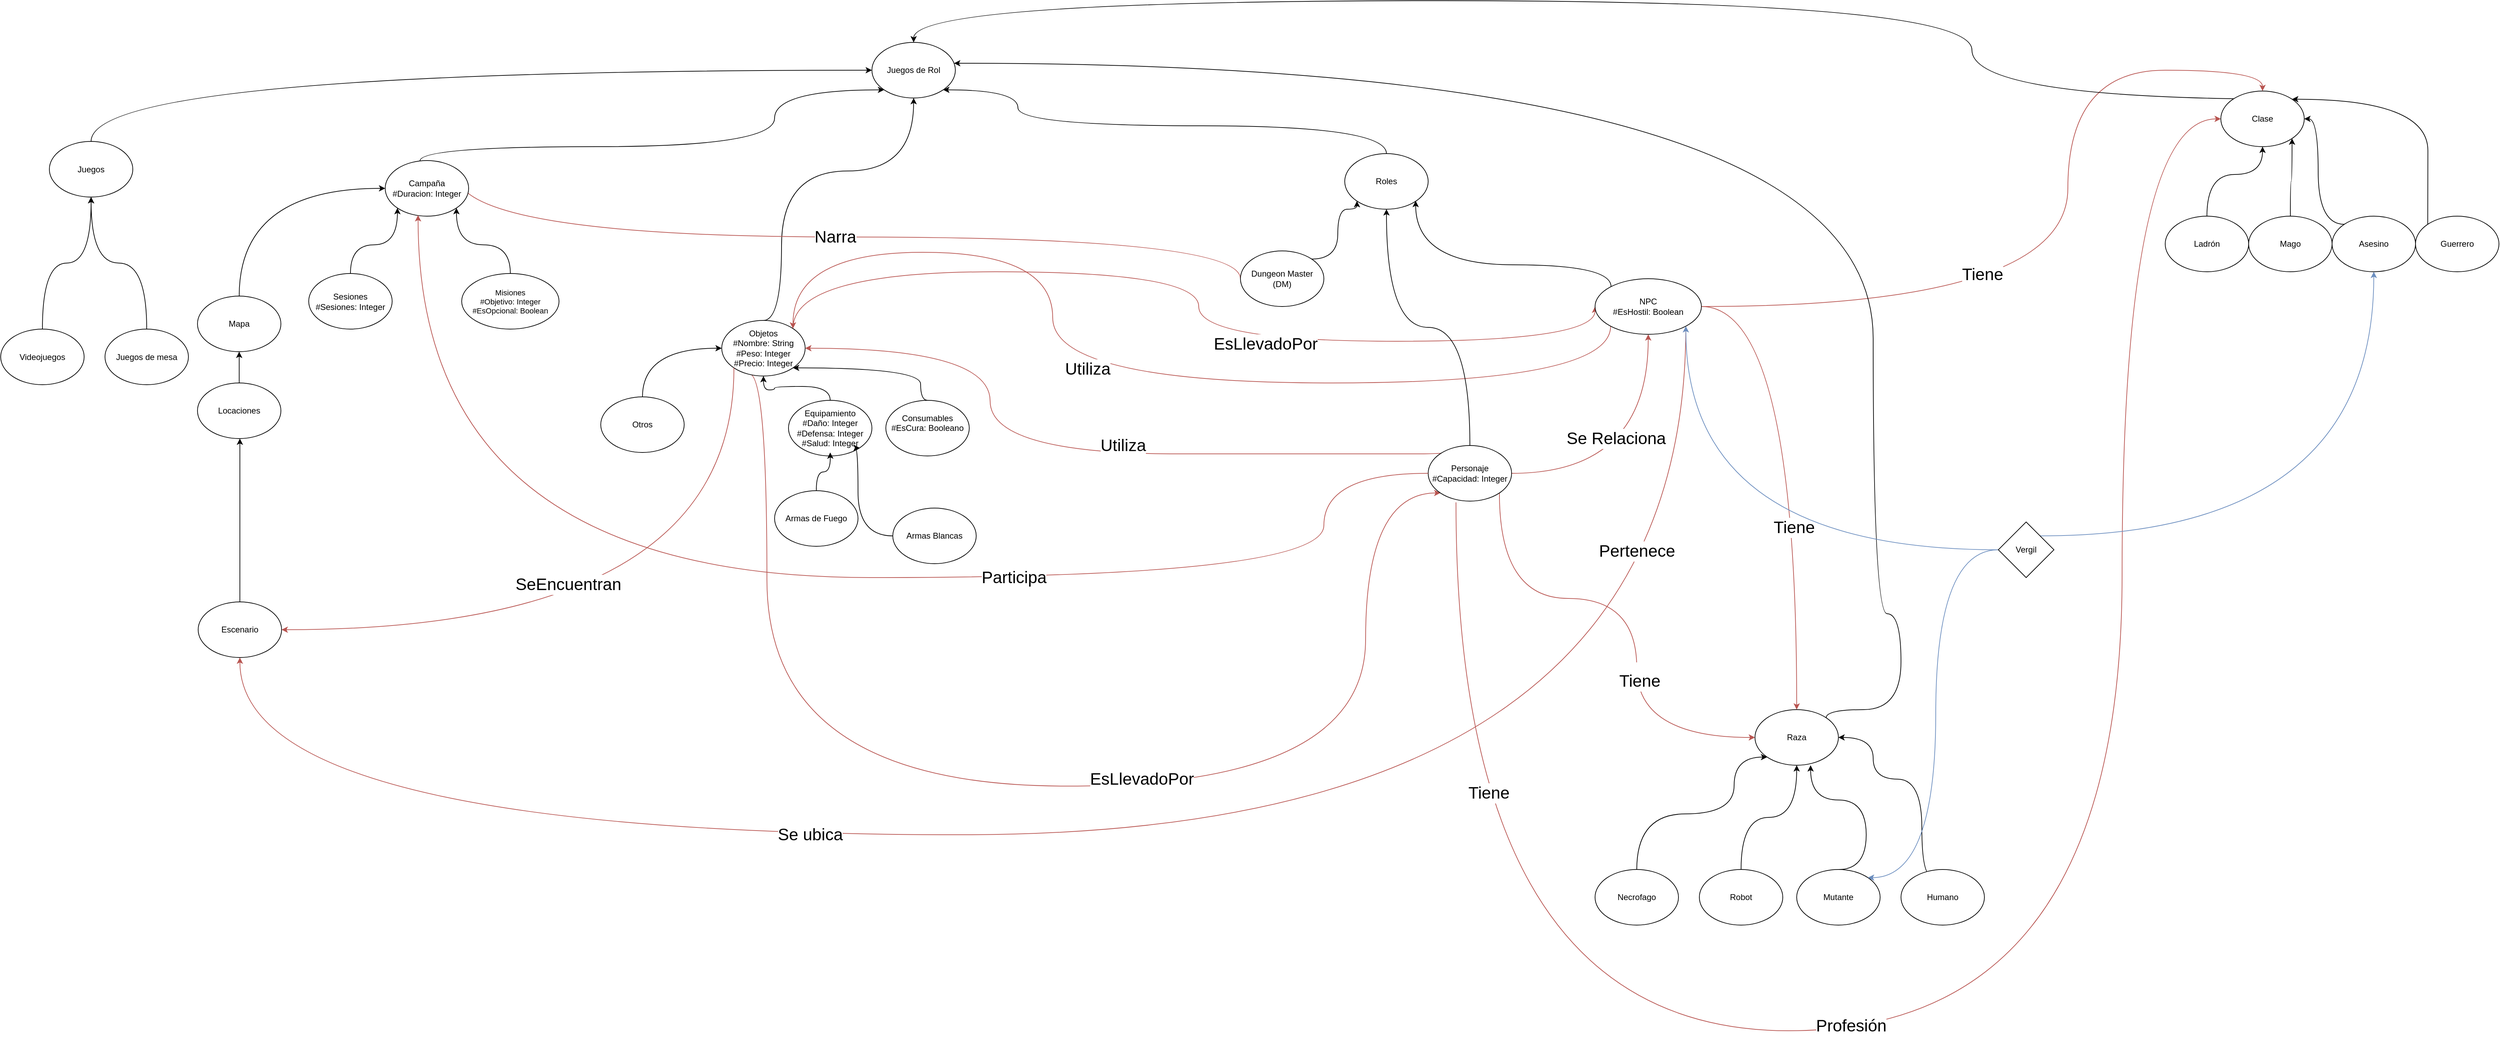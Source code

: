 <mxfile version="14.6.13" type="github">
  <diagram id="ILm2hmo1M7NyO-sgsOFn" name="Page-1">
    <mxGraphModel dx="1720" dy="1849" grid="1" gridSize="10" guides="1" tooltips="1" connect="1" arrows="1" fold="1" page="1" pageScale="1" pageWidth="827" pageHeight="1169" math="0" shadow="0">
      <root>
        <mxCell id="0" />
        <mxCell id="1" parent="0" />
        <mxCell id="UJQYvrC97F9tNQ-9GaD7-1" value="&lt;div&gt;Juegos de Rol&lt;/div&gt;" style="ellipse;whiteSpace=wrap;html=1;" parent="1" vertex="1">
          <mxGeometry x="570" y="-40" width="120" height="80" as="geometry" />
        </mxCell>
        <mxCell id="UJQYvrC97F9tNQ-9GaD7-4" style="edgeStyle=orthogonalEdgeStyle;rounded=0;orthogonalLoop=1;jettySize=auto;html=1;exitX=0.5;exitY=0;exitDx=0;exitDy=0;curved=1;entryX=0;entryY=0.5;entryDx=0;entryDy=0;" parent="1" source="UJQYvrC97F9tNQ-9GaD7-3" target="UJQYvrC97F9tNQ-9GaD7-1" edge="1">
          <mxGeometry relative="1" as="geometry">
            <mxPoint x="30" y="40" as="targetPoint" />
          </mxGeometry>
        </mxCell>
        <mxCell id="UJQYvrC97F9tNQ-9GaD7-3" value="&lt;div&gt;Juegos&lt;/div&gt;" style="ellipse;whiteSpace=wrap;html=1;" parent="1" vertex="1">
          <mxGeometry x="-613" y="102.5" width="120" height="80" as="geometry" />
        </mxCell>
        <mxCell id="SzwKnhuyhr9RkpYv_53w-12" style="edgeStyle=orthogonalEdgeStyle;curved=1;rounded=0;orthogonalLoop=1;jettySize=auto;html=1;" parent="1" source="UJQYvrC97F9tNQ-9GaD7-6" target="UJQYvrC97F9tNQ-9GaD7-3" edge="1">
          <mxGeometry relative="1" as="geometry" />
        </mxCell>
        <mxCell id="UJQYvrC97F9tNQ-9GaD7-6" value="&lt;div&gt;Juegos de mesa&lt;br&gt;&lt;/div&gt;" style="ellipse;whiteSpace=wrap;html=1;" parent="1" vertex="1">
          <mxGeometry x="-533" y="372.5" width="120" height="80" as="geometry" />
        </mxCell>
        <mxCell id="SzwKnhuyhr9RkpYv_53w-13" style="edgeStyle=orthogonalEdgeStyle;curved=1;rounded=0;orthogonalLoop=1;jettySize=auto;html=1;entryX=0.5;entryY=1;entryDx=0;entryDy=0;" parent="1" source="UJQYvrC97F9tNQ-9GaD7-7" target="UJQYvrC97F9tNQ-9GaD7-3" edge="1">
          <mxGeometry relative="1" as="geometry" />
        </mxCell>
        <mxCell id="UJQYvrC97F9tNQ-9GaD7-7" value="Videojuegos" style="ellipse;whiteSpace=wrap;html=1;" parent="1" vertex="1">
          <mxGeometry x="-683" y="372.5" width="120" height="80" as="geometry" />
        </mxCell>
        <mxCell id="UJQYvrC97F9tNQ-9GaD7-27" style="edgeStyle=orthogonalEdgeStyle;rounded=0;orthogonalLoop=1;jettySize=auto;html=1;exitX=0.5;exitY=0;exitDx=0;exitDy=0;curved=1;entryX=1;entryY=1;entryDx=0;entryDy=0;" parent="1" source="UJQYvrC97F9tNQ-9GaD7-10" target="UJQYvrC97F9tNQ-9GaD7-1" edge="1">
          <mxGeometry relative="1" as="geometry">
            <Array as="points">
              <mxPoint x="1310" y="80" />
              <mxPoint x="780" y="80" />
              <mxPoint x="780" y="28" />
            </Array>
            <mxPoint x="1400" y="230" as="sourcePoint" />
            <mxPoint x="730" y="80" as="targetPoint" />
          </mxGeometry>
        </mxCell>
        <mxCell id="UJQYvrC97F9tNQ-9GaD7-10" value="Roles" style="ellipse;whiteSpace=wrap;html=1;" parent="1" vertex="1">
          <mxGeometry x="1250" y="120" width="120" height="80" as="geometry" />
        </mxCell>
        <mxCell id="UJQYvrC97F9tNQ-9GaD7-25" style="edgeStyle=orthogonalEdgeStyle;rounded=0;orthogonalLoop=1;jettySize=auto;html=1;exitX=0.5;exitY=0;exitDx=0;exitDy=0;curved=1;entryX=0.5;entryY=1;entryDx=0;entryDy=0;" parent="1" source="UJQYvrC97F9tNQ-9GaD7-11" target="UJQYvrC97F9tNQ-9GaD7-1" edge="1">
          <mxGeometry relative="1" as="geometry">
            <mxPoint x="900" y="180" as="targetPoint" />
            <Array as="points">
              <mxPoint x="440" y="145" />
              <mxPoint x="630" y="145" />
            </Array>
          </mxGeometry>
        </mxCell>
        <mxCell id="UJQYvrC97F9tNQ-9GaD7-48" value="&lt;font style=&quot;font-size: 24px&quot;&gt;EsLlevadoPor&lt;/font&gt;" style="edgeStyle=orthogonalEdgeStyle;rounded=0;orthogonalLoop=1;jettySize=auto;html=1;fillColor=#f8cecc;strokeColor=#b85450;exitX=0.328;exitY=0.958;exitDx=0;exitDy=0;exitPerimeter=0;curved=1;entryX=0;entryY=1;entryDx=0;entryDy=0;" parent="1" source="UJQYvrC97F9tNQ-9GaD7-11" target="UJQYvrC97F9tNQ-9GaD7-15" edge="1">
          <mxGeometry x="0.153" y="10" relative="1" as="geometry">
            <Array as="points">
              <mxPoint x="419" y="1030" />
              <mxPoint x="1280" y="1030" />
              <mxPoint x="1280" y="608" />
            </Array>
            <mxPoint x="420" y="390" as="sourcePoint" />
            <mxPoint as="offset" />
          </mxGeometry>
        </mxCell>
        <mxCell id="CvNJtpGoJNGtSQXnyby4-31" style="edgeStyle=orthogonalEdgeStyle;curved=1;rounded=0;orthogonalLoop=1;jettySize=auto;html=1;fontSize=24;entryX=0;entryY=0.5;entryDx=0;entryDy=0;fillColor=#f8cecc;strokeColor=#b85450;exitX=1;exitY=0;exitDx=0;exitDy=0;" edge="1" parent="1" source="UJQYvrC97F9tNQ-9GaD7-11" target="UJQYvrC97F9tNQ-9GaD7-14">
          <mxGeometry relative="1" as="geometry">
            <mxPoint x="1190.0" y="430" as="targetPoint" />
            <mxPoint x="510" y="350" as="sourcePoint" />
            <Array as="points">
              <mxPoint x="456" y="290" />
              <mxPoint x="1040" y="290" />
              <mxPoint x="1040" y="390" />
              <mxPoint x="1610" y="390" />
            </Array>
          </mxGeometry>
        </mxCell>
        <mxCell id="CvNJtpGoJNGtSQXnyby4-32" value="EsLlevadoPor" style="edgeLabel;html=1;align=center;verticalAlign=middle;resizable=0;points=[];fontSize=24;" vertex="1" connectable="0" parent="CvNJtpGoJNGtSQXnyby4-31">
          <mxGeometry x="0.245" y="-4" relative="1" as="geometry">
            <mxPoint x="-1" as="offset" />
          </mxGeometry>
        </mxCell>
        <mxCell id="UJQYvrC97F9tNQ-9GaD7-11" value="&lt;div&gt;Objetos&lt;/div&gt;&lt;div&gt;#Nombre: String&lt;br&gt;#Peso: Integer&lt;br&gt;&lt;/div&gt;&lt;div&gt;#Precio: Integer&lt;br&gt;&lt;/div&gt;" style="ellipse;whiteSpace=wrap;html=1;" parent="1" vertex="1">
          <mxGeometry x="354" y="360" width="120" height="80" as="geometry" />
        </mxCell>
        <mxCell id="UJQYvrC97F9tNQ-9GaD7-44" value="&lt;font style=&quot;font-size: 24px&quot;&gt;Narra&lt;/font&gt;" style="edgeStyle=orthogonalEdgeStyle;rounded=0;orthogonalLoop=1;jettySize=auto;html=1;fillColor=#f8cecc;strokeColor=#b85450;entryX=1;entryY=0;entryDx=0;entryDy=0;exitX=0;exitY=0.5;exitDx=0;exitDy=0;curved=1;" parent="1" source="UJQYvrC97F9tNQ-9GaD7-13" target="UJQYvrC97F9tNQ-9GaD7-28" edge="1">
          <mxGeometry relative="1" as="geometry">
            <mxPoint x="1314" y="730" as="targetPoint" />
            <Array as="points">
              <mxPoint x="1100" y="240" />
              <mxPoint x="-28" y="240" />
            </Array>
          </mxGeometry>
        </mxCell>
        <mxCell id="SzwKnhuyhr9RkpYv_53w-10" style="edgeStyle=orthogonalEdgeStyle;curved=1;rounded=0;orthogonalLoop=1;jettySize=auto;html=1;exitX=1;exitY=0;exitDx=0;exitDy=0;entryX=0;entryY=1;entryDx=0;entryDy=0;" parent="1" source="UJQYvrC97F9tNQ-9GaD7-13" target="UJQYvrC97F9tNQ-9GaD7-10" edge="1">
          <mxGeometry relative="1" as="geometry">
            <mxPoint x="1358" y="178" as="targetPoint" />
            <Array as="points">
              <mxPoint x="1240" y="272" />
              <mxPoint x="1240" y="200" />
              <mxPoint x="1268" y="200" />
            </Array>
          </mxGeometry>
        </mxCell>
        <mxCell id="UJQYvrC97F9tNQ-9GaD7-13" value="Dungeon Master&lt;div&gt;(DM)&lt;br&gt;&lt;/div&gt;" style="ellipse;whiteSpace=wrap;html=1;" parent="1" vertex="1">
          <mxGeometry x="1100" y="260" width="120" height="80" as="geometry" />
        </mxCell>
        <mxCell id="SzwKnhuyhr9RkpYv_53w-15" style="edgeStyle=orthogonalEdgeStyle;curved=1;rounded=0;orthogonalLoop=1;jettySize=auto;html=1;" parent="1" source="UJQYvrC97F9tNQ-9GaD7-14" edge="1">
          <mxGeometry relative="1" as="geometry">
            <Array as="points">
              <mxPoint x="1633" y="280" />
              <mxPoint x="1352" y="280" />
            </Array>
            <mxPoint x="1500" y="300" as="sourcePoint" />
            <mxPoint x="1352" y="188" as="targetPoint" />
          </mxGeometry>
        </mxCell>
        <mxCell id="SzwKnhuyhr9RkpYv_53w-19" style="edgeStyle=orthogonalEdgeStyle;curved=1;rounded=0;orthogonalLoop=1;jettySize=auto;html=1;entryX=1;entryY=0;entryDx=0;entryDy=0;fillColor=#f8cecc;strokeColor=#b85450;exitX=0;exitY=1;exitDx=0;exitDy=0;" parent="1" source="UJQYvrC97F9tNQ-9GaD7-14" target="UJQYvrC97F9tNQ-9GaD7-11" edge="1">
          <mxGeometry relative="1" as="geometry">
            <Array as="points">
              <mxPoint x="1632" y="450" />
              <mxPoint x="830" y="450" />
              <mxPoint x="830" y="262" />
            </Array>
          </mxGeometry>
        </mxCell>
        <mxCell id="SzwKnhuyhr9RkpYv_53w-22" value="&lt;font style=&quot;font-size: 24px&quot;&gt;Utiliza&lt;/font&gt;" style="edgeLabel;html=1;align=center;verticalAlign=middle;resizable=0;points=[];" parent="SzwKnhuyhr9RkpYv_53w-19" vertex="1" connectable="0">
          <mxGeometry x="0.036" y="-14" relative="1" as="geometry">
            <mxPoint x="-29" y="-6" as="offset" />
          </mxGeometry>
        </mxCell>
        <mxCell id="SzwKnhuyhr9RkpYv_53w-25" style="edgeStyle=orthogonalEdgeStyle;curved=1;rounded=0;orthogonalLoop=1;jettySize=auto;html=1;entryX=0.5;entryY=1;entryDx=0;entryDy=0;fillColor=#f8cecc;strokeColor=#b85450;exitX=1;exitY=1;exitDx=0;exitDy=0;" parent="1" target="UJQYvrC97F9tNQ-9GaD7-41" edge="1" source="UJQYvrC97F9tNQ-9GaD7-14">
          <mxGeometry relative="1" as="geometry">
            <mxPoint x="250" y="500" as="targetPoint" />
            <mxPoint x="1763" y="340" as="sourcePoint" />
            <Array as="points">
              <mxPoint x="1740" y="1100" />
              <mxPoint x="-339" y="1100" />
            </Array>
          </mxGeometry>
        </mxCell>
        <mxCell id="SzwKnhuyhr9RkpYv_53w-27" value="&lt;div style=&quot;font-size: 24px&quot;&gt;&lt;font style=&quot;font-size: 24px&quot;&gt;Se ubica&lt;/font&gt;&lt;/div&gt;" style="edgeLabel;html=1;align=center;verticalAlign=middle;resizable=0;points=[];" parent="SzwKnhuyhr9RkpYv_53w-25" vertex="1" connectable="0">
          <mxGeometry x="0.2" y="-19" relative="1" as="geometry">
            <mxPoint x="-152" y="19" as="offset" />
          </mxGeometry>
        </mxCell>
        <mxCell id="6iOq0DySqWm2OIO27Hgv-19" style="edgeStyle=orthogonalEdgeStyle;curved=1;rounded=0;orthogonalLoop=1;jettySize=auto;html=1;entryX=0.5;entryY=0;entryDx=0;entryDy=0;fillColor=#f8cecc;strokeColor=#b85450;" parent="1" source="UJQYvrC97F9tNQ-9GaD7-14" target="UJQYvrC97F9tNQ-9GaD7-65" edge="1">
          <mxGeometry relative="1" as="geometry" />
        </mxCell>
        <mxCell id="6iOq0DySqWm2OIO27Hgv-20" style="edgeStyle=orthogonalEdgeStyle;curved=1;rounded=0;orthogonalLoop=1;jettySize=auto;html=1;fillColor=#f8cecc;strokeColor=#b85450;" parent="1" source="UJQYvrC97F9tNQ-9GaD7-14" target="UJQYvrC97F9tNQ-9GaD7-63" edge="1">
          <mxGeometry relative="1" as="geometry">
            <Array as="points">
              <mxPoint x="2290" y="340" />
              <mxPoint x="2290" />
            </Array>
          </mxGeometry>
        </mxCell>
        <mxCell id="UJQYvrC97F9tNQ-9GaD7-14" value="NPC&lt;div&gt;#EsHostil: Boolean&lt;br&gt;&lt;/div&gt;" style="ellipse;whiteSpace=wrap;html=1;" parent="1" vertex="1">
          <mxGeometry x="1610" y="300" width="153" height="80" as="geometry" />
        </mxCell>
        <mxCell id="UJQYvrC97F9tNQ-9GaD7-22" style="edgeStyle=orthogonalEdgeStyle;rounded=0;orthogonalLoop=1;jettySize=auto;html=1;curved=1;exitX=0.5;exitY=0;exitDx=0;exitDy=0;entryX=0.5;entryY=1;entryDx=0;entryDy=0;" parent="1" source="UJQYvrC97F9tNQ-9GaD7-15" target="UJQYvrC97F9tNQ-9GaD7-10" edge="1">
          <mxGeometry relative="1" as="geometry">
            <mxPoint x="1420" y="605" as="targetPoint" />
          </mxGeometry>
        </mxCell>
        <mxCell id="UJQYvrC97F9tNQ-9GaD7-43" value="&lt;font style=&quot;font-size: 24px&quot;&gt;Se Relaciona&lt;/font&gt;" style="edgeStyle=orthogonalEdgeStyle;rounded=0;orthogonalLoop=1;jettySize=auto;html=1;entryX=0.5;entryY=1;entryDx=0;entryDy=0;fillColor=#f8cecc;strokeColor=#b85450;exitX=1;exitY=0.5;exitDx=0;exitDy=0;curved=1;" parent="1" source="UJQYvrC97F9tNQ-9GaD7-15" target="UJQYvrC97F9tNQ-9GaD7-14" edge="1">
          <mxGeometry x="0.243" y="47" relative="1" as="geometry">
            <mxPoint as="offset" />
            <mxPoint x="730" y="650" as="sourcePoint" />
          </mxGeometry>
        </mxCell>
        <mxCell id="UJQYvrC97F9tNQ-9GaD7-45" value="&lt;font style=&quot;font-size: 24px&quot;&gt;Utiliza&lt;/font&gt;" style="edgeStyle=orthogonalEdgeStyle;rounded=0;orthogonalLoop=1;jettySize=auto;html=1;fillColor=#f8cecc;strokeColor=#b85450;curved=1;exitX=0.5;exitY=0;exitDx=0;exitDy=0;" parent="1" source="UJQYvrC97F9tNQ-9GaD7-15" target="UJQYvrC97F9tNQ-9GaD7-11" edge="1">
          <mxGeometry x="-0.087" y="-12" relative="1" as="geometry">
            <Array as="points">
              <mxPoint x="1280" y="552" />
              <mxPoint x="740" y="552" />
              <mxPoint x="740" y="280" />
            </Array>
            <mxPoint x="450" y="490" as="targetPoint" />
            <mxPoint as="offset" />
            <mxPoint x="1080" y="620" as="sourcePoint" />
          </mxGeometry>
        </mxCell>
        <mxCell id="6iOq0DySqWm2OIO27Hgv-14" style="edgeStyle=orthogonalEdgeStyle;curved=1;rounded=0;orthogonalLoop=1;jettySize=auto;html=1;entryX=0;entryY=0.5;entryDx=0;entryDy=0;fillColor=#f8cecc;strokeColor=#b85450;exitX=1;exitY=1;exitDx=0;exitDy=0;" parent="1" source="UJQYvrC97F9tNQ-9GaD7-15" target="UJQYvrC97F9tNQ-9GaD7-65" edge="1">
          <mxGeometry relative="1" as="geometry">
            <mxPoint x="1580" y="740" as="targetPoint" />
            <Array as="points">
              <mxPoint x="1472" y="760" />
              <mxPoint x="1670" y="760" />
              <mxPoint x="1670" y="960" />
            </Array>
          </mxGeometry>
        </mxCell>
        <mxCell id="6iOq0DySqWm2OIO27Hgv-17" value="&lt;font style=&quot;font-size: 24px&quot;&gt;Pertenece&lt;/font&gt;" style="edgeLabel;html=1;align=center;verticalAlign=middle;resizable=0;points=[];" parent="6iOq0DySqWm2OIO27Hgv-14" vertex="1" connectable="0">
          <mxGeometry x="0.094" relative="1" as="geometry">
            <mxPoint y="-112" as="offset" />
          </mxGeometry>
        </mxCell>
        <mxCell id="CvNJtpGoJNGtSQXnyby4-28" value="&lt;br&gt;&lt;font style=&quot;font-size: 24px&quot;&gt;Tiene&lt;/font&gt;" style="edgeLabel;html=1;align=center;verticalAlign=middle;resizable=0;points=[];" vertex="1" connectable="0" parent="6iOq0DySqWm2OIO27Hgv-14">
          <mxGeometry x="0.283" y="4" relative="1" as="geometry">
            <mxPoint as="offset" />
          </mxGeometry>
        </mxCell>
        <mxCell id="6iOq0DySqWm2OIO27Hgv-15" style="edgeStyle=orthogonalEdgeStyle;curved=1;rounded=0;orthogonalLoop=1;jettySize=auto;html=1;entryX=0;entryY=0.5;entryDx=0;entryDy=0;exitX=0.5;exitY=1;exitDx=0;exitDy=0;fillColor=#f8cecc;strokeColor=#b85450;" parent="1" target="UJQYvrC97F9tNQ-9GaD7-63" edge="1">
          <mxGeometry relative="1" as="geometry">
            <mxPoint x="2367.574" y="30.004" as="targetPoint" />
            <mxPoint x="1410" y="621.72" as="sourcePoint" />
            <Array as="points">
              <mxPoint x="1410" y="1382" />
              <mxPoint x="2368" y="1382" />
              <mxPoint x="2368" y="70" />
            </Array>
          </mxGeometry>
        </mxCell>
        <mxCell id="6iOq0DySqWm2OIO27Hgv-18" value="&lt;font style=&quot;font-size: 24px&quot;&gt;Profesión&lt;/font&gt;" style="edgeLabel;html=1;align=center;verticalAlign=middle;resizable=0;points=[];" parent="6iOq0DySqWm2OIO27Hgv-15" vertex="1" connectable="0">
          <mxGeometry x="-0.047" y="23" relative="1" as="geometry">
            <mxPoint x="-183" y="16" as="offset" />
          </mxGeometry>
        </mxCell>
        <mxCell id="CvNJtpGoJNGtSQXnyby4-29" value="&lt;font style=&quot;font-size: 24px&quot;&gt;Tiene&lt;/font&gt;" style="edgeLabel;html=1;align=center;verticalAlign=middle;resizable=0;points=[];" vertex="1" connectable="0" parent="6iOq0DySqWm2OIO27Hgv-15">
          <mxGeometry x="-0.736" y="47" relative="1" as="geometry">
            <mxPoint as="offset" />
          </mxGeometry>
        </mxCell>
        <mxCell id="UJQYvrC97F9tNQ-9GaD7-15" value="&lt;div&gt;Personaje&lt;br&gt;#Capacidad: Integer&lt;br&gt;&lt;/div&gt;" style="ellipse;whiteSpace=wrap;html=1;" parent="1" vertex="1">
          <mxGeometry x="1370" y="540" width="120" height="80" as="geometry" />
        </mxCell>
        <mxCell id="UJQYvrC97F9tNQ-9GaD7-50" style="edgeStyle=orthogonalEdgeStyle;rounded=0;orthogonalLoop=1;jettySize=auto;html=1;entryX=0;entryY=0.5;entryDx=0;entryDy=0;curved=1;exitX=0.5;exitY=0;exitDx=0;exitDy=0;" parent="1" source="UJQYvrC97F9tNQ-9GaD7-16" target="UJQYvrC97F9tNQ-9GaD7-11" edge="1">
          <mxGeometry relative="1" as="geometry" />
        </mxCell>
        <mxCell id="UJQYvrC97F9tNQ-9GaD7-16" value="&lt;div&gt;Otros&lt;/div&gt;" style="ellipse;whiteSpace=wrap;html=1;" parent="1" vertex="1">
          <mxGeometry x="180" y="470" width="120" height="80" as="geometry" />
        </mxCell>
        <mxCell id="SzwKnhuyhr9RkpYv_53w-11" style="edgeStyle=orthogonalEdgeStyle;curved=1;rounded=0;orthogonalLoop=1;jettySize=auto;html=1;entryX=0.5;entryY=1;entryDx=0;entryDy=0;" parent="1" source="UJQYvrC97F9tNQ-9GaD7-17" target="UJQYvrC97F9tNQ-9GaD7-11" edge="1">
          <mxGeometry relative="1" as="geometry" />
        </mxCell>
        <mxCell id="UJQYvrC97F9tNQ-9GaD7-17" value="&lt;div&gt;Equipamiento&lt;/div&gt;&lt;div&gt;#Daño: Integer&lt;/div&gt;&lt;div&gt;#Defensa: Integer&lt;/div&gt;&lt;div&gt;#Salud: Integer&lt;br&gt;&lt;/div&gt;" style="ellipse;whiteSpace=wrap;html=1;" parent="1" vertex="1">
          <mxGeometry x="450" y="475" width="120" height="80" as="geometry" />
        </mxCell>
        <mxCell id="UJQYvrC97F9tNQ-9GaD7-20" style="edgeStyle=orthogonalEdgeStyle;rounded=0;orthogonalLoop=1;jettySize=auto;html=1;exitX=0.5;exitY=0;exitDx=0;exitDy=0;curved=1;entryX=1;entryY=1;entryDx=0;entryDy=0;" parent="1" source="UJQYvrC97F9tNQ-9GaD7-18" edge="1" target="UJQYvrC97F9tNQ-9GaD7-11">
          <mxGeometry relative="1" as="geometry">
            <mxPoint x="500" y="300" as="targetPoint" />
            <Array as="points">
              <mxPoint x="640" y="475" />
              <mxPoint x="640" y="428" />
            </Array>
          </mxGeometry>
        </mxCell>
        <mxCell id="UJQYvrC97F9tNQ-9GaD7-18" value="&lt;div&gt;Consumables&lt;/div&gt;&lt;div&gt;#EsCura: Booleano&lt;/div&gt;&lt;div&gt;&lt;br&gt;&lt;/div&gt;" style="ellipse;whiteSpace=wrap;html=1;" parent="1" vertex="1">
          <mxGeometry x="590" y="475" width="120" height="80" as="geometry" />
        </mxCell>
        <mxCell id="UJQYvrC97F9tNQ-9GaD7-51" style="edgeStyle=orthogonalEdgeStyle;rounded=0;orthogonalLoop=1;jettySize=auto;html=1;curved=1;entryX=0;entryY=1;entryDx=0;entryDy=0;" parent="1" source="UJQYvrC97F9tNQ-9GaD7-28" target="UJQYvrC97F9tNQ-9GaD7-1" edge="1">
          <mxGeometry relative="1" as="geometry">
            <mxPoint x="90" y="182.5" as="targetPoint" />
            <Array as="points">
              <mxPoint x="-80" y="110" />
              <mxPoint x="430" y="110" />
              <mxPoint x="430" y="28" />
            </Array>
          </mxGeometry>
        </mxCell>
        <mxCell id="UJQYvrC97F9tNQ-9GaD7-28" value="&lt;div&gt;Campaña&lt;/div&gt;&lt;div&gt;#Duracion: Integer&lt;br&gt;&lt;/div&gt;" style="ellipse;whiteSpace=wrap;html=1;" parent="1" vertex="1">
          <mxGeometry x="-130" y="130" width="120" height="80" as="geometry" />
        </mxCell>
        <mxCell id="UJQYvrC97F9tNQ-9GaD7-36" style="edgeStyle=orthogonalEdgeStyle;rounded=0;orthogonalLoop=1;jettySize=auto;html=1;exitX=0.5;exitY=0;exitDx=0;exitDy=0;curved=1;entryX=0;entryY=0.5;entryDx=0;entryDy=0;" parent="1" source="UJQYvrC97F9tNQ-9GaD7-29" edge="1" target="UJQYvrC97F9tNQ-9GaD7-28">
          <mxGeometry relative="1" as="geometry">
            <Array as="points">
              <mxPoint x="-340" y="170" />
            </Array>
            <mxPoint x="-140" y="305" as="targetPoint" />
          </mxGeometry>
        </mxCell>
        <mxCell id="UJQYvrC97F9tNQ-9GaD7-29" value="&lt;div&gt;Mapa&lt;/div&gt;" style="ellipse;whiteSpace=wrap;html=1;" parent="1" vertex="1">
          <mxGeometry x="-400" y="325" width="120" height="80" as="geometry" />
        </mxCell>
        <mxCell id="UJQYvrC97F9tNQ-9GaD7-35" style="edgeStyle=orthogonalEdgeStyle;rounded=0;orthogonalLoop=1;jettySize=auto;html=1;curved=1;entryX=0;entryY=1;entryDx=0;entryDy=0;" parent="1" source="UJQYvrC97F9tNQ-9GaD7-30" target="UJQYvrC97F9tNQ-9GaD7-28" edge="1">
          <mxGeometry relative="1" as="geometry">
            <mxPoint x="-110" y="341" as="targetPoint" />
          </mxGeometry>
        </mxCell>
        <mxCell id="UJQYvrC97F9tNQ-9GaD7-30" value="&lt;div&gt;Sesiones&lt;/div&gt;&lt;div&gt;#Sesiones: Integer&lt;/div&gt;" style="ellipse;whiteSpace=wrap;html=1;" parent="1" vertex="1">
          <mxGeometry x="-240" y="292.5" width="120" height="80" as="geometry" />
        </mxCell>
        <mxCell id="UJQYvrC97F9tNQ-9GaD7-40" style="edgeStyle=orthogonalEdgeStyle;rounded=0;orthogonalLoop=1;jettySize=auto;html=1;entryX=0.5;entryY=1;entryDx=0;entryDy=0;exitX=0.5;exitY=0;exitDx=0;exitDy=0;" parent="1" source="UJQYvrC97F9tNQ-9GaD7-38" target="UJQYvrC97F9tNQ-9GaD7-29" edge="1">
          <mxGeometry relative="1" as="geometry">
            <mxPoint x="-340" y="430" as="targetPoint" />
            <Array as="points" />
            <mxPoint x="-340" y="430" as="sourcePoint" />
          </mxGeometry>
        </mxCell>
        <mxCell id="UJQYvrC97F9tNQ-9GaD7-38" value="&lt;div&gt;Locaciones&lt;/div&gt;" style="ellipse;whiteSpace=wrap;html=1;" parent="1" vertex="1">
          <mxGeometry x="-400" y="450" width="120" height="80" as="geometry" />
        </mxCell>
        <mxCell id="UJQYvrC97F9tNQ-9GaD7-42" style="edgeStyle=orthogonalEdgeStyle;rounded=0;orthogonalLoop=1;jettySize=auto;html=1;" parent="1" source="UJQYvrC97F9tNQ-9GaD7-41" target="UJQYvrC97F9tNQ-9GaD7-38" edge="1">
          <mxGeometry relative="1" as="geometry">
            <Array as="points">
              <mxPoint x="-339" y="665" />
              <mxPoint x="-339" y="665" />
            </Array>
          </mxGeometry>
        </mxCell>
        <mxCell id="FlBANSL4gSkgFVg6_J4F-5" style="edgeStyle=orthogonalEdgeStyle;rounded=0;orthogonalLoop=1;jettySize=auto;html=1;fillColor=#f8cecc;strokeColor=#b85450;entryX=1;entryY=0.5;entryDx=0;entryDy=0;exitX=0;exitY=1;exitDx=0;exitDy=0;curved=1;" parent="1" source="UJQYvrC97F9tNQ-9GaD7-11" target="UJQYvrC97F9tNQ-9GaD7-41" edge="1">
          <mxGeometry relative="1" as="geometry">
            <mxPoint x="-420" y="800" as="targetPoint" />
            <mxPoint x="390" y="440" as="sourcePoint" />
            <Array as="points">
              <mxPoint x="372" y="805" />
            </Array>
          </mxGeometry>
        </mxCell>
        <mxCell id="FlBANSL4gSkgFVg6_J4F-6" value="&lt;div&gt;SeEncuentran&lt;/div&gt;" style="edgeLabel;html=1;align=center;verticalAlign=middle;resizable=0;points=[];fontSize=24;" parent="FlBANSL4gSkgFVg6_J4F-5" vertex="1" connectable="0">
          <mxGeometry x="0.012" y="1" relative="1" as="geometry">
            <mxPoint x="-96" y="-66" as="offset" />
          </mxGeometry>
        </mxCell>
        <mxCell id="CvNJtpGoJNGtSQXnyby4-33" value="" style="edgeLabel;html=1;align=center;verticalAlign=middle;resizable=0;points=[];fontSize=24;" vertex="1" connectable="0" parent="FlBANSL4gSkgFVg6_J4F-5">
          <mxGeometry x="0.158" y="-65" relative="1" as="geometry">
            <mxPoint as="offset" />
          </mxGeometry>
        </mxCell>
        <mxCell id="SzwKnhuyhr9RkpYv_53w-2" style="edgeStyle=orthogonalEdgeStyle;rounded=0;orthogonalLoop=1;jettySize=auto;html=1;" parent="1" edge="1">
          <mxGeometry relative="1" as="geometry">
            <mxPoint x="-278.724" y="815" as="targetPoint" />
            <mxPoint x="-279" y="815" as="sourcePoint" />
          </mxGeometry>
        </mxCell>
        <mxCell id="UJQYvrC97F9tNQ-9GaD7-41" value="&lt;div&gt;Escenario&lt;/div&gt;" style="ellipse;whiteSpace=wrap;html=1;" parent="1" vertex="1">
          <mxGeometry x="-399" y="765" width="120" height="80" as="geometry" />
        </mxCell>
        <mxCell id="UJQYvrC97F9tNQ-9GaD7-55" style="edgeStyle=orthogonalEdgeStyle;rounded=0;orthogonalLoop=1;jettySize=auto;html=1;entryX=1;entryY=1;entryDx=0;entryDy=0;exitX=0.5;exitY=0;exitDx=0;exitDy=0;curved=1;" parent="1" source="UJQYvrC97F9tNQ-9GaD7-54" target="UJQYvrC97F9tNQ-9GaD7-28" edge="1">
          <mxGeometry relative="1" as="geometry">
            <mxPoint x="-70" y="680" as="targetPoint" />
          </mxGeometry>
        </mxCell>
        <mxCell id="UJQYvrC97F9tNQ-9GaD7-54" value="&lt;div style=&quot;font-size: 11px&quot;&gt;Misiones&lt;/div&gt;&lt;div style=&quot;font-size: 11px&quot;&gt;#Objetivo: Integer&lt;/div&gt;&lt;div style=&quot;font-size: 11px&quot;&gt;#EsOpcional: Boolean&lt;br&gt;&lt;/div&gt;" style="ellipse;whiteSpace=wrap;html=1;" parent="1" vertex="1">
          <mxGeometry x="-20" y="292.5" width="140" height="80" as="geometry" />
        </mxCell>
        <mxCell id="UJQYvrC97F9tNQ-9GaD7-57" value="&lt;div style=&quot;font-size: 24px&quot;&gt;&lt;font style=&quot;font-size: 24px&quot;&gt;Participa&lt;/font&gt;&lt;/div&gt;" style="edgeStyle=orthogonalEdgeStyle;rounded=0;orthogonalLoop=1;jettySize=auto;html=1;fillColor=#f8cecc;strokeColor=#b85450;entryX=0.394;entryY=0.982;entryDx=0;entryDy=0;curved=1;entryPerimeter=0;exitX=0;exitY=0.5;exitDx=0;exitDy=0;" parent="1" source="UJQYvrC97F9tNQ-9GaD7-15" target="UJQYvrC97F9tNQ-9GaD7-28" edge="1">
          <mxGeometry x="-0.297" relative="1" as="geometry">
            <mxPoint x="1388" y="608" as="sourcePoint" />
            <mxPoint as="offset" />
            <Array as="points">
              <mxPoint x="1220" y="580" />
              <mxPoint x="1220" y="730" />
              <mxPoint x="-83" y="730" />
            </Array>
            <mxPoint x="-130" y="565" as="targetPoint" />
          </mxGeometry>
        </mxCell>
        <mxCell id="6iOq0DySqWm2OIO27Hgv-13" style="edgeStyle=orthogonalEdgeStyle;curved=1;rounded=0;orthogonalLoop=1;jettySize=auto;html=1;entryX=0.5;entryY=0;entryDx=0;entryDy=0;exitX=1;exitY=0;exitDx=0;exitDy=0;" parent="1" source="UJQYvrC97F9tNQ-9GaD7-63" target="UJQYvrC97F9tNQ-9GaD7-1" edge="1">
          <mxGeometry relative="1" as="geometry">
            <mxPoint x="840" y="-60" as="targetPoint" />
            <Array as="points">
              <mxPoint x="2152" y="-100" />
              <mxPoint x="630" y="-100" />
            </Array>
          </mxGeometry>
        </mxCell>
        <mxCell id="UJQYvrC97F9tNQ-9GaD7-63" value="&lt;div&gt;Clase&lt;/div&gt;" style="ellipse;whiteSpace=wrap;html=1;" parent="1" vertex="1">
          <mxGeometry x="2510" y="30" width="120" height="80" as="geometry" />
        </mxCell>
        <mxCell id="6iOq0DySqWm2OIO27Hgv-11" style="edgeStyle=orthogonalEdgeStyle;curved=1;rounded=0;orthogonalLoop=1;jettySize=auto;html=1;exitX=1;exitY=0;exitDx=0;exitDy=0;" parent="1" source="UJQYvrC97F9tNQ-9GaD7-65" target="UJQYvrC97F9tNQ-9GaD7-1" edge="1">
          <mxGeometry relative="1" as="geometry">
            <mxPoint x="690" y="-10" as="targetPoint" />
            <Array as="points">
              <mxPoint x="1942" y="920" />
              <mxPoint x="2050" y="920" />
              <mxPoint x="2050" y="782" />
              <mxPoint x="2010" y="782" />
              <mxPoint x="2010" y="-10" />
            </Array>
          </mxGeometry>
        </mxCell>
        <mxCell id="UJQYvrC97F9tNQ-9GaD7-65" value="&lt;div&gt;Raza&lt;/div&gt;" style="ellipse;whiteSpace=wrap;html=1;" parent="1" vertex="1">
          <mxGeometry x="1840" y="920" width="120" height="80" as="geometry" />
        </mxCell>
        <mxCell id="6iOq0DySqWm2OIO27Hgv-21" value="&lt;font style=&quot;font-size: 24px&quot;&gt;Tiene&lt;/font&gt;" style="edgeLabel;html=1;align=center;verticalAlign=middle;resizable=0;points=[];" parent="1" vertex="1" connectable="0">
          <mxGeometry x="1640" y="780" as="geometry">
            <mxPoint x="256" y="-122" as="offset" />
          </mxGeometry>
        </mxCell>
        <mxCell id="6iOq0DySqWm2OIO27Hgv-22" value="Tiene" style="edgeLabel;html=1;align=center;verticalAlign=middle;resizable=0;points=[];fontSize=24;" parent="1" vertex="1" connectable="0">
          <mxGeometry x="1686.5" y="540" as="geometry">
            <mxPoint x="480" y="-246" as="offset" />
          </mxGeometry>
        </mxCell>
        <mxCell id="CvNJtpGoJNGtSQXnyby4-5" style="edgeStyle=orthogonalEdgeStyle;rounded=0;orthogonalLoop=1;jettySize=auto;html=1;entryX=0;entryY=1;entryDx=0;entryDy=0;curved=1;" edge="1" parent="1" source="CvNJtpGoJNGtSQXnyby4-1" target="UJQYvrC97F9tNQ-9GaD7-65">
          <mxGeometry relative="1" as="geometry">
            <Array as="points">
              <mxPoint x="1810" y="1070" />
              <mxPoint x="1810" y="988" />
            </Array>
          </mxGeometry>
        </mxCell>
        <mxCell id="CvNJtpGoJNGtSQXnyby4-1" value="Necrofago" style="ellipse;whiteSpace=wrap;html=1;" vertex="1" parent="1">
          <mxGeometry x="1610" y="1150" width="120" height="80" as="geometry" />
        </mxCell>
        <mxCell id="CvNJtpGoJNGtSQXnyby4-8" style="edgeStyle=orthogonalEdgeStyle;curved=1;rounded=0;orthogonalLoop=1;jettySize=auto;html=1;entryX=1;entryY=0.5;entryDx=0;entryDy=0;exitX=0.5;exitY=0;exitDx=0;exitDy=0;" edge="1" parent="1" source="CvNJtpGoJNGtSQXnyby4-2" target="UJQYvrC97F9tNQ-9GaD7-65">
          <mxGeometry relative="1" as="geometry">
            <Array as="points">
              <mxPoint x="2080" y="1160" />
              <mxPoint x="2080" y="1020" />
              <mxPoint x="2010" y="1020" />
              <mxPoint x="2010" y="960" />
            </Array>
          </mxGeometry>
        </mxCell>
        <mxCell id="CvNJtpGoJNGtSQXnyby4-2" value="Humano" style="ellipse;whiteSpace=wrap;html=1;" vertex="1" parent="1">
          <mxGeometry x="2050" y="1150" width="120" height="80" as="geometry" />
        </mxCell>
        <mxCell id="CvNJtpGoJNGtSQXnyby4-7" style="edgeStyle=orthogonalEdgeStyle;curved=1;rounded=0;orthogonalLoop=1;jettySize=auto;html=1;exitX=0.5;exitY=0;exitDx=0;exitDy=0;" edge="1" parent="1" source="CvNJtpGoJNGtSQXnyby4-3">
          <mxGeometry relative="1" as="geometry">
            <mxPoint x="1920" y="1000" as="targetPoint" />
            <Array as="points">
              <mxPoint x="2000" y="1150" />
              <mxPoint x="2000" y="1050" />
              <mxPoint x="1920" y="1050" />
            </Array>
          </mxGeometry>
        </mxCell>
        <mxCell id="CvNJtpGoJNGtSQXnyby4-3" value="Mutante" style="ellipse;whiteSpace=wrap;html=1;" vertex="1" parent="1">
          <mxGeometry x="1900" y="1150" width="120" height="80" as="geometry" />
        </mxCell>
        <mxCell id="CvNJtpGoJNGtSQXnyby4-6" style="edgeStyle=orthogonalEdgeStyle;rounded=0;orthogonalLoop=1;jettySize=auto;html=1;entryX=0.5;entryY=1;entryDx=0;entryDy=0;curved=1;" edge="1" parent="1" source="CvNJtpGoJNGtSQXnyby4-4" target="UJQYvrC97F9tNQ-9GaD7-65">
          <mxGeometry relative="1" as="geometry" />
        </mxCell>
        <mxCell id="CvNJtpGoJNGtSQXnyby4-4" value="Robot" style="ellipse;whiteSpace=wrap;html=1;" vertex="1" parent="1">
          <mxGeometry x="1760" y="1150" width="120" height="80" as="geometry" />
        </mxCell>
        <mxCell id="CvNJtpGoJNGtSQXnyby4-16" style="edgeStyle=orthogonalEdgeStyle;curved=1;rounded=0;orthogonalLoop=1;jettySize=auto;html=1;entryX=0.5;entryY=1;entryDx=0;entryDy=0;exitX=0.5;exitY=0;exitDx=0;exitDy=0;" edge="1" parent="1" source="CvNJtpGoJNGtSQXnyby4-9" target="UJQYvrC97F9tNQ-9GaD7-63">
          <mxGeometry relative="1" as="geometry">
            <Array as="points">
              <mxPoint x="2490" y="150" />
              <mxPoint x="2570" y="150" />
            </Array>
          </mxGeometry>
        </mxCell>
        <mxCell id="CvNJtpGoJNGtSQXnyby4-9" value="Ladrón" style="ellipse;whiteSpace=wrap;html=1;" vertex="1" parent="1">
          <mxGeometry x="2430" y="210" width="120" height="80" as="geometry" />
        </mxCell>
        <mxCell id="CvNJtpGoJNGtSQXnyby4-15" style="edgeStyle=orthogonalEdgeStyle;curved=1;rounded=0;orthogonalLoop=1;jettySize=auto;html=1;entryX=1;entryY=1;entryDx=0;entryDy=0;" edge="1" parent="1" source="CvNJtpGoJNGtSQXnyby4-10" target="UJQYvrC97F9tNQ-9GaD7-63">
          <mxGeometry relative="1" as="geometry" />
        </mxCell>
        <mxCell id="CvNJtpGoJNGtSQXnyby4-10" value="Mago" style="ellipse;whiteSpace=wrap;html=1;" vertex="1" parent="1">
          <mxGeometry x="2550" y="210" width="120" height="80" as="geometry" />
        </mxCell>
        <mxCell id="CvNJtpGoJNGtSQXnyby4-14" style="edgeStyle=orthogonalEdgeStyle;curved=1;rounded=0;orthogonalLoop=1;jettySize=auto;html=1;entryX=1;entryY=0.5;entryDx=0;entryDy=0;exitX=0;exitY=0;exitDx=0;exitDy=0;" edge="1" parent="1" source="CvNJtpGoJNGtSQXnyby4-11" target="UJQYvrC97F9tNQ-9GaD7-63">
          <mxGeometry relative="1" as="geometry" />
        </mxCell>
        <mxCell id="CvNJtpGoJNGtSQXnyby4-11" value="Asesino" style="ellipse;whiteSpace=wrap;html=1;" vertex="1" parent="1">
          <mxGeometry x="2670" y="210" width="120" height="80" as="geometry" />
        </mxCell>
        <mxCell id="CvNJtpGoJNGtSQXnyby4-13" style="edgeStyle=orthogonalEdgeStyle;curved=1;rounded=0;orthogonalLoop=1;jettySize=auto;html=1;exitX=0;exitY=0;exitDx=0;exitDy=0;entryX=1;entryY=0;entryDx=0;entryDy=0;" edge="1" parent="1" source="CvNJtpGoJNGtSQXnyby4-12" target="UJQYvrC97F9tNQ-9GaD7-63">
          <mxGeometry relative="1" as="geometry">
            <mxPoint x="2660" y="20" as="targetPoint" />
            <Array as="points">
              <mxPoint x="2808" y="190" />
              <mxPoint x="2808" y="42" />
            </Array>
          </mxGeometry>
        </mxCell>
        <mxCell id="CvNJtpGoJNGtSQXnyby4-12" value="Guerrero" style="ellipse;whiteSpace=wrap;html=1;" vertex="1" parent="1">
          <mxGeometry x="2790" y="210" width="120" height="80" as="geometry" />
        </mxCell>
        <mxCell id="CvNJtpGoJNGtSQXnyby4-19" style="edgeStyle=orthogonalEdgeStyle;curved=1;rounded=0;orthogonalLoop=1;jettySize=auto;html=1;" edge="1" parent="1" source="CvNJtpGoJNGtSQXnyby4-17">
          <mxGeometry relative="1" as="geometry">
            <mxPoint x="510" y="550" as="targetPoint" />
          </mxGeometry>
        </mxCell>
        <mxCell id="CvNJtpGoJNGtSQXnyby4-17" value="Armas de Fuego" style="ellipse;whiteSpace=wrap;html=1;" vertex="1" parent="1">
          <mxGeometry x="430" y="605" width="120" height="80" as="geometry" />
        </mxCell>
        <mxCell id="CvNJtpGoJNGtSQXnyby4-20" style="edgeStyle=orthogonalEdgeStyle;curved=1;rounded=0;orthogonalLoop=1;jettySize=auto;html=1;entryX=1;entryY=1;entryDx=0;entryDy=0;exitX=0;exitY=0.5;exitDx=0;exitDy=0;" edge="1" parent="1" source="CvNJtpGoJNGtSQXnyby4-18" target="UJQYvrC97F9tNQ-9GaD7-17">
          <mxGeometry relative="1" as="geometry">
            <Array as="points">
              <mxPoint x="550" y="670" />
              <mxPoint x="550" y="543" />
            </Array>
          </mxGeometry>
        </mxCell>
        <mxCell id="CvNJtpGoJNGtSQXnyby4-18" value="&lt;div&gt;Armas Blancas&lt;/div&gt;" style="ellipse;whiteSpace=wrap;html=1;" vertex="1" parent="1">
          <mxGeometry x="600" y="630" width="120" height="80" as="geometry" />
        </mxCell>
        <mxCell id="CvNJtpGoJNGtSQXnyby4-22" style="edgeStyle=orthogonalEdgeStyle;curved=1;rounded=0;orthogonalLoop=1;jettySize=auto;html=1;exitX=1;exitY=0;exitDx=0;exitDy=0;entryX=0.5;entryY=1;entryDx=0;entryDy=0;fillColor=#dae8fc;strokeColor=#6c8ebf;" edge="1" parent="1" source="CvNJtpGoJNGtSQXnyby4-21" target="CvNJtpGoJNGtSQXnyby4-11">
          <mxGeometry relative="1" as="geometry">
            <mxPoint x="2250" y="620" as="targetPoint" />
          </mxGeometry>
        </mxCell>
        <mxCell id="CvNJtpGoJNGtSQXnyby4-25" style="edgeStyle=orthogonalEdgeStyle;curved=1;rounded=0;orthogonalLoop=1;jettySize=auto;html=1;entryX=1;entryY=0;entryDx=0;entryDy=0;fillColor=#dae8fc;strokeColor=#6c8ebf;" edge="1" parent="1" source="CvNJtpGoJNGtSQXnyby4-21" target="CvNJtpGoJNGtSQXnyby4-3">
          <mxGeometry relative="1" as="geometry">
            <Array as="points">
              <mxPoint x="2100" y="690" />
              <mxPoint x="2100" y="1162" />
            </Array>
          </mxGeometry>
        </mxCell>
        <mxCell id="CvNJtpGoJNGtSQXnyby4-26" style="edgeStyle=orthogonalEdgeStyle;curved=1;rounded=0;orthogonalLoop=1;jettySize=auto;html=1;entryX=1;entryY=1;entryDx=0;entryDy=0;fillColor=#dae8fc;strokeColor=#6c8ebf;" edge="1" parent="1" source="CvNJtpGoJNGtSQXnyby4-21" target="UJQYvrC97F9tNQ-9GaD7-14">
          <mxGeometry relative="1" as="geometry" />
        </mxCell>
        <mxCell id="CvNJtpGoJNGtSQXnyby4-21" value="&lt;div&gt;Vergil&lt;/div&gt;" style="rhombus;whiteSpace=wrap;html=1;" vertex="1" parent="1">
          <mxGeometry x="2190" y="650" width="80" height="80" as="geometry" />
        </mxCell>
      </root>
    </mxGraphModel>
  </diagram>
</mxfile>
